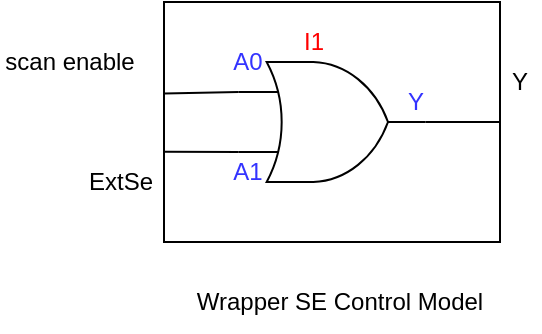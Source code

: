 <mxfile version="26.2.13">
  <diagram name="第 1 页" id="n-ulIGqQL8pKO5-XB59z">
    <mxGraphModel dx="574" dy="309" grid="1" gridSize="10" guides="1" tooltips="1" connect="1" arrows="1" fold="1" page="1" pageScale="1" pageWidth="850" pageHeight="1100" math="0" shadow="0">
      <root>
        <mxCell id="0" />
        <mxCell id="1" parent="0" />
        <mxCell id="7sUywVJ7Zy2WN8rPPtt8-1" value="" style="group" vertex="1" connectable="0" parent="1">
          <mxGeometry x="320" y="495" width="140" height="110" as="geometry" />
        </mxCell>
        <mxCell id="7sUywVJ7Zy2WN8rPPtt8-9" value="" style="rounded=0;whiteSpace=wrap;html=1;" vertex="1" parent="7sUywVJ7Zy2WN8rPPtt8-1">
          <mxGeometry x="-28" y="-10" width="168" height="120" as="geometry" />
        </mxCell>
        <mxCell id="7sUywVJ7Zy2WN8rPPtt8-2" value="&lt;font style=&quot;color: rgb(51, 51, 255);&quot;&gt;A0&lt;/font&gt;" style="text;html=1;align=center;verticalAlign=middle;whiteSpace=wrap;rounded=0;container=0;" vertex="1" parent="7sUywVJ7Zy2WN8rPPtt8-1">
          <mxGeometry y="10" width="28" height="20" as="geometry" />
        </mxCell>
        <mxCell id="7sUywVJ7Zy2WN8rPPtt8-3" value="" style="verticalLabelPosition=bottom;shadow=0;dashed=0;align=center;html=1;verticalAlign=top;shape=mxgraph.electrical.logic_gates.logic_gate;operation=or;container=0;" vertex="1" parent="7sUywVJ7Zy2WN8rPPtt8-1">
          <mxGeometry x="9.333" y="20" width="93.333" height="60" as="geometry" />
        </mxCell>
        <mxCell id="7sUywVJ7Zy2WN8rPPtt8-4" value="&lt;font style=&quot;color: rgb(255, 0, 0);&quot;&gt;I1&lt;/font&gt;" style="text;html=1;align=center;verticalAlign=middle;whiteSpace=wrap;rounded=0;container=0;" vertex="1" parent="7sUywVJ7Zy2WN8rPPtt8-1">
          <mxGeometry x="32.667" width="28" height="20" as="geometry" />
        </mxCell>
        <mxCell id="7sUywVJ7Zy2WN8rPPtt8-5" value="&lt;font style=&quot;color: rgb(51, 51, 255);&quot;&gt;A1&lt;/font&gt;" style="text;html=1;align=center;verticalAlign=middle;whiteSpace=wrap;rounded=0;container=0;" vertex="1" parent="7sUywVJ7Zy2WN8rPPtt8-1">
          <mxGeometry y="65" width="28" height="20" as="geometry" />
        </mxCell>
        <mxCell id="7sUywVJ7Zy2WN8rPPtt8-6" value="&lt;font style=&quot;color: rgb(51, 51, 255);&quot;&gt;Y&lt;/font&gt;" style="text;html=1;align=center;verticalAlign=middle;whiteSpace=wrap;rounded=0;container=0;" vertex="1" parent="7sUywVJ7Zy2WN8rPPtt8-1">
          <mxGeometry x="84" y="30" width="28" height="20" as="geometry" />
        </mxCell>
        <mxCell id="7sUywVJ7Zy2WN8rPPtt8-10" value="" style="endArrow=none;html=1;rounded=0;entryX=0;entryY=0.25;entryDx=0;entryDy=0;entryPerimeter=0;exitX=0.001;exitY=0.381;exitDx=0;exitDy=0;exitPerimeter=0;" edge="1" parent="7sUywVJ7Zy2WN8rPPtt8-1" source="7sUywVJ7Zy2WN8rPPtt8-9" target="7sUywVJ7Zy2WN8rPPtt8-3">
          <mxGeometry width="50" height="50" relative="1" as="geometry">
            <mxPoint y="105" as="sourcePoint" />
            <mxPoint x="46.667" y="55" as="targetPoint" />
          </mxGeometry>
        </mxCell>
        <mxCell id="7sUywVJ7Zy2WN8rPPtt8-11" value="" style="endArrow=none;html=1;rounded=0;entryX=0;entryY=0.75;entryDx=0;entryDy=0;entryPerimeter=0;exitX=0.002;exitY=0.624;exitDx=0;exitDy=0;exitPerimeter=0;" edge="1" parent="7sUywVJ7Zy2WN8rPPtt8-1" source="7sUywVJ7Zy2WN8rPPtt8-9" target="7sUywVJ7Zy2WN8rPPtt8-3">
          <mxGeometry width="50" height="50" relative="1" as="geometry">
            <mxPoint y="105" as="sourcePoint" />
            <mxPoint x="46.667" y="55" as="targetPoint" />
          </mxGeometry>
        </mxCell>
        <mxCell id="7sUywVJ7Zy2WN8rPPtt8-13" value="" style="endArrow=none;html=1;rounded=0;entryX=1;entryY=0.5;entryDx=0;entryDy=0;entryPerimeter=0;exitX=1;exitY=0.5;exitDx=0;exitDy=0;" edge="1" parent="7sUywVJ7Zy2WN8rPPtt8-1" source="7sUywVJ7Zy2WN8rPPtt8-9" target="7sUywVJ7Zy2WN8rPPtt8-3">
          <mxGeometry width="50" height="50" relative="1" as="geometry">
            <mxPoint x="50" y="105" as="sourcePoint" />
            <mxPoint x="100" y="55" as="targetPoint" />
          </mxGeometry>
        </mxCell>
        <mxCell id="7sUywVJ7Zy2WN8rPPtt8-7" value="ExtSe" style="text;html=1;align=center;verticalAlign=middle;whiteSpace=wrap;rounded=0;" vertex="1" parent="1">
          <mxGeometry x="250.5" y="560" width="39" height="30" as="geometry" />
        </mxCell>
        <mxCell id="7sUywVJ7Zy2WN8rPPtt8-8" value="scan enable" style="text;html=1;align=center;verticalAlign=middle;whiteSpace=wrap;rounded=0;" vertex="1" parent="1">
          <mxGeometry x="210" y="500" width="70" height="30" as="geometry" />
        </mxCell>
        <mxCell id="7sUywVJ7Zy2WN8rPPtt8-12" value="Y" style="text;html=1;align=center;verticalAlign=middle;whiteSpace=wrap;rounded=0;" vertex="1" parent="1">
          <mxGeometry x="460" y="510" width="20" height="30" as="geometry" />
        </mxCell>
        <mxCell id="7sUywVJ7Zy2WN8rPPtt8-14" value="Wrapper SE Control Model" style="text;html=1;align=center;verticalAlign=middle;whiteSpace=wrap;rounded=0;" vertex="1" parent="1">
          <mxGeometry x="300" y="620" width="160" height="30" as="geometry" />
        </mxCell>
      </root>
    </mxGraphModel>
  </diagram>
</mxfile>
